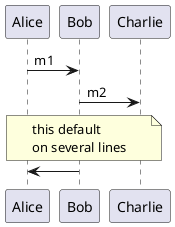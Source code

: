 {
  "sha1": "r8ll2t0uz6ddvvegy4di56ogm1lekt",
  "insertion": {
    "when": "2024-06-04T17:28:43.448Z",
    "url": "https://github.com/plantuml/plantuml/issues/134",
    "user": "plantuml@gmail.com"
  }
}
@startuml
!pragma teoz true
Alice->Bob:m1
Bob->Charlie:m2
note across
this default
on several lines
end note
Bob->Alice
@enduml
